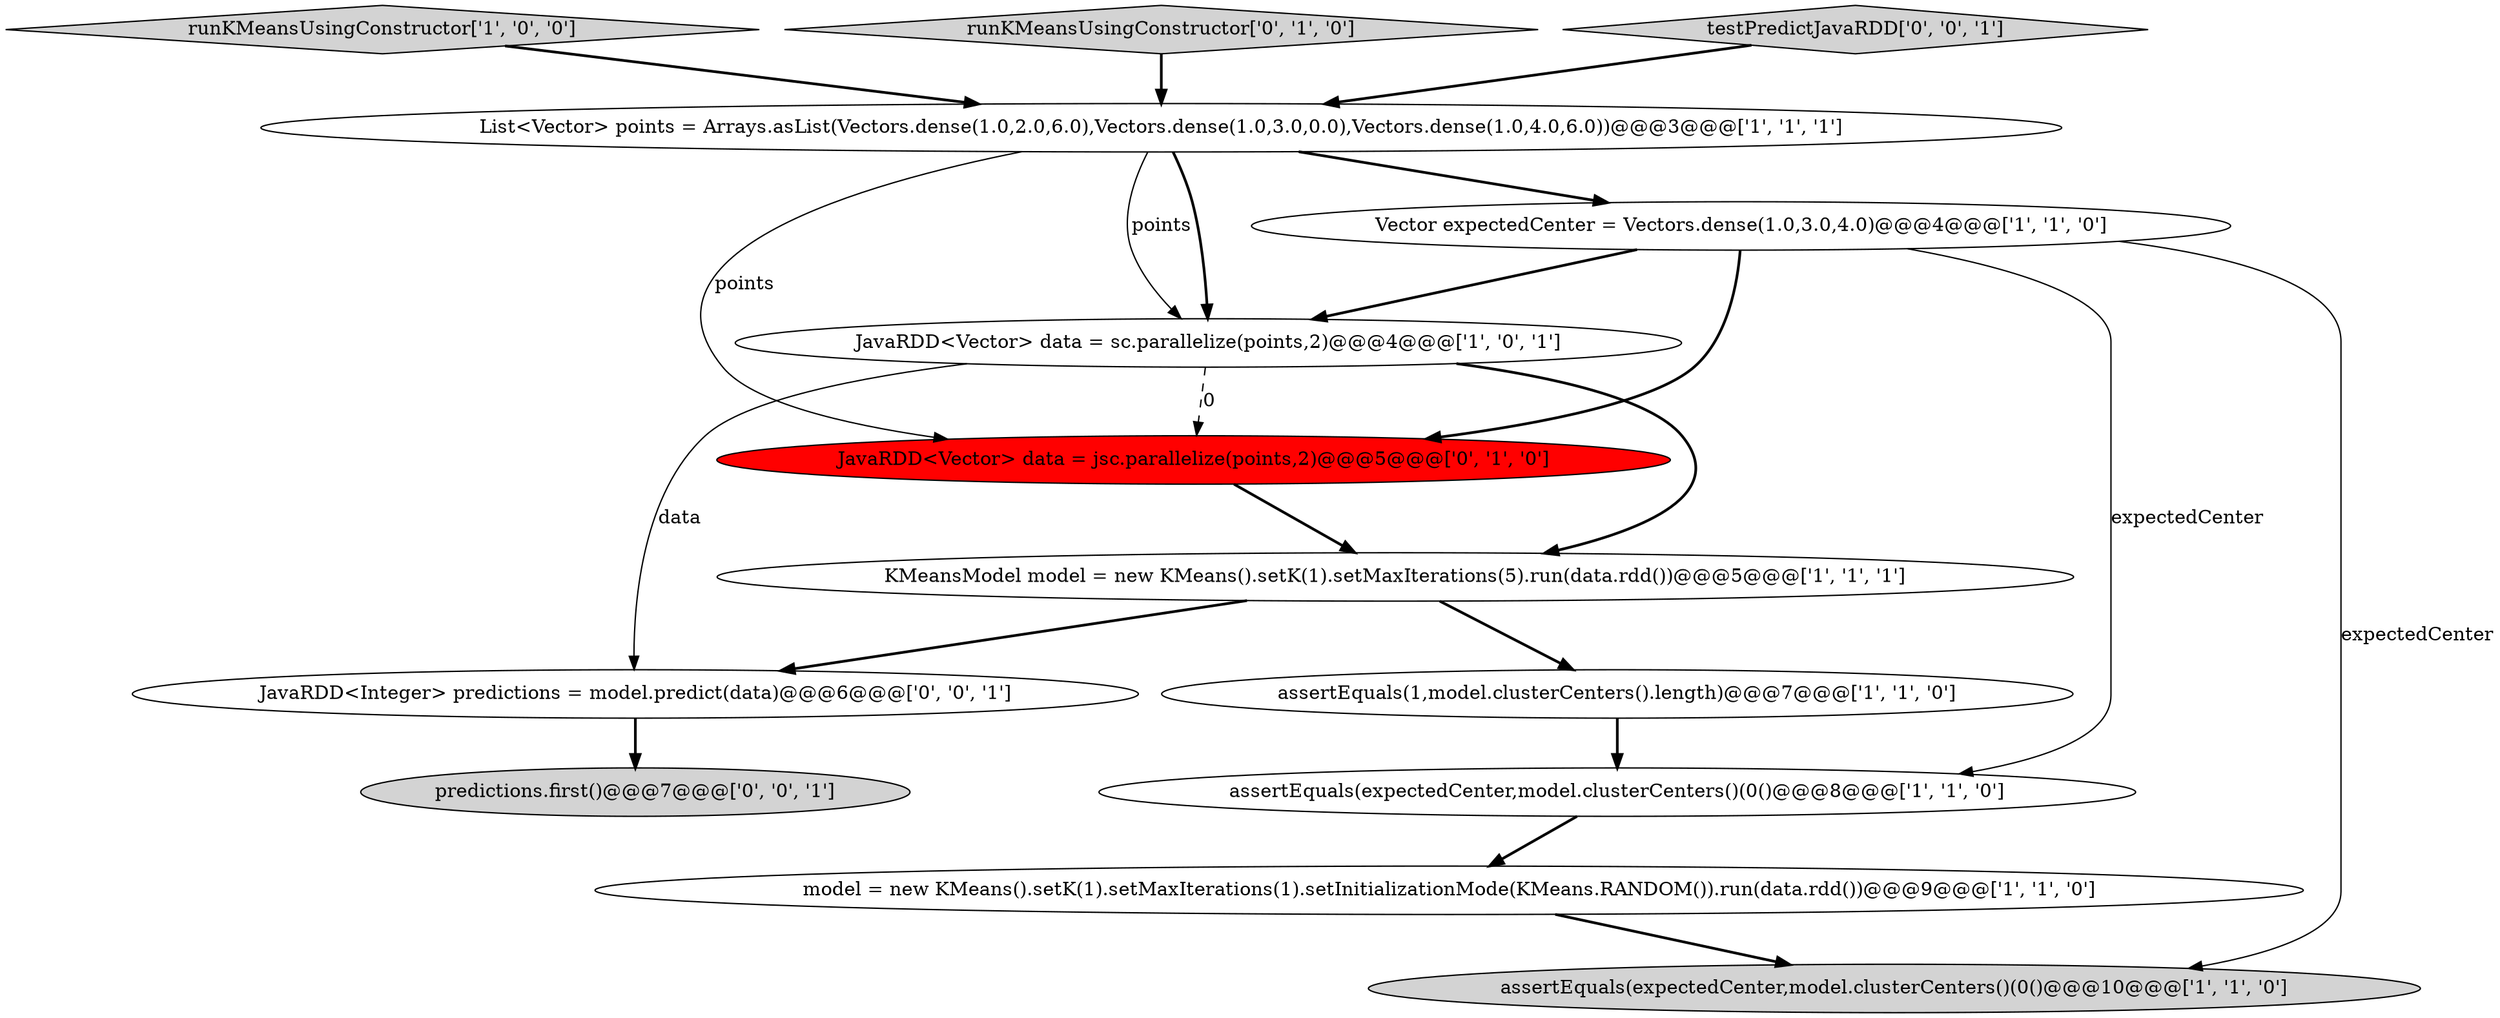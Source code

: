 digraph {
4 [style = filled, label = "runKMeansUsingConstructor['1', '0', '0']", fillcolor = lightgray, shape = diamond image = "AAA0AAABBB1BBB"];
5 [style = filled, label = "JavaRDD<Vector> data = sc.parallelize(points,2)@@@4@@@['1', '0', '1']", fillcolor = white, shape = ellipse image = "AAA0AAABBB1BBB"];
9 [style = filled, label = "runKMeansUsingConstructor['0', '1', '0']", fillcolor = lightgray, shape = diamond image = "AAA0AAABBB2BBB"];
2 [style = filled, label = "List<Vector> points = Arrays.asList(Vectors.dense(1.0,2.0,6.0),Vectors.dense(1.0,3.0,0.0),Vectors.dense(1.0,4.0,6.0))@@@3@@@['1', '1', '1']", fillcolor = white, shape = ellipse image = "AAA0AAABBB1BBB"];
7 [style = filled, label = "assertEquals(expectedCenter,model.clusterCenters()(0()@@@8@@@['1', '1', '0']", fillcolor = white, shape = ellipse image = "AAA0AAABBB1BBB"];
1 [style = filled, label = "model = new KMeans().setK(1).setMaxIterations(1).setInitializationMode(KMeans.RANDOM()).run(data.rdd())@@@9@@@['1', '1', '0']", fillcolor = white, shape = ellipse image = "AAA0AAABBB1BBB"];
8 [style = filled, label = "assertEquals(1,model.clusterCenters().length)@@@7@@@['1', '1', '0']", fillcolor = white, shape = ellipse image = "AAA0AAABBB1BBB"];
10 [style = filled, label = "JavaRDD<Vector> data = jsc.parallelize(points,2)@@@5@@@['0', '1', '0']", fillcolor = red, shape = ellipse image = "AAA1AAABBB2BBB"];
6 [style = filled, label = "KMeansModel model = new KMeans().setK(1).setMaxIterations(5).run(data.rdd())@@@5@@@['1', '1', '1']", fillcolor = white, shape = ellipse image = "AAA0AAABBB1BBB"];
13 [style = filled, label = "JavaRDD<Integer> predictions = model.predict(data)@@@6@@@['0', '0', '1']", fillcolor = white, shape = ellipse image = "AAA0AAABBB3BBB"];
0 [style = filled, label = "Vector expectedCenter = Vectors.dense(1.0,3.0,4.0)@@@4@@@['1', '1', '0']", fillcolor = white, shape = ellipse image = "AAA0AAABBB1BBB"];
11 [style = filled, label = "testPredictJavaRDD['0', '0', '1']", fillcolor = lightgray, shape = diamond image = "AAA0AAABBB3BBB"];
3 [style = filled, label = "assertEquals(expectedCenter,model.clusterCenters()(0()@@@10@@@['1', '1', '0']", fillcolor = lightgray, shape = ellipse image = "AAA0AAABBB1BBB"];
12 [style = filled, label = "predictions.first()@@@7@@@['0', '0', '1']", fillcolor = lightgray, shape = ellipse image = "AAA0AAABBB3BBB"];
7->1 [style = bold, label=""];
9->2 [style = bold, label=""];
0->7 [style = solid, label="expectedCenter"];
1->3 [style = bold, label=""];
4->2 [style = bold, label=""];
0->3 [style = solid, label="expectedCenter"];
10->6 [style = bold, label=""];
11->2 [style = bold, label=""];
8->7 [style = bold, label=""];
2->10 [style = solid, label="points"];
0->10 [style = bold, label=""];
2->0 [style = bold, label=""];
13->12 [style = bold, label=""];
5->6 [style = bold, label=""];
5->10 [style = dashed, label="0"];
6->13 [style = bold, label=""];
6->8 [style = bold, label=""];
5->13 [style = solid, label="data"];
2->5 [style = solid, label="points"];
0->5 [style = bold, label=""];
2->5 [style = bold, label=""];
}
